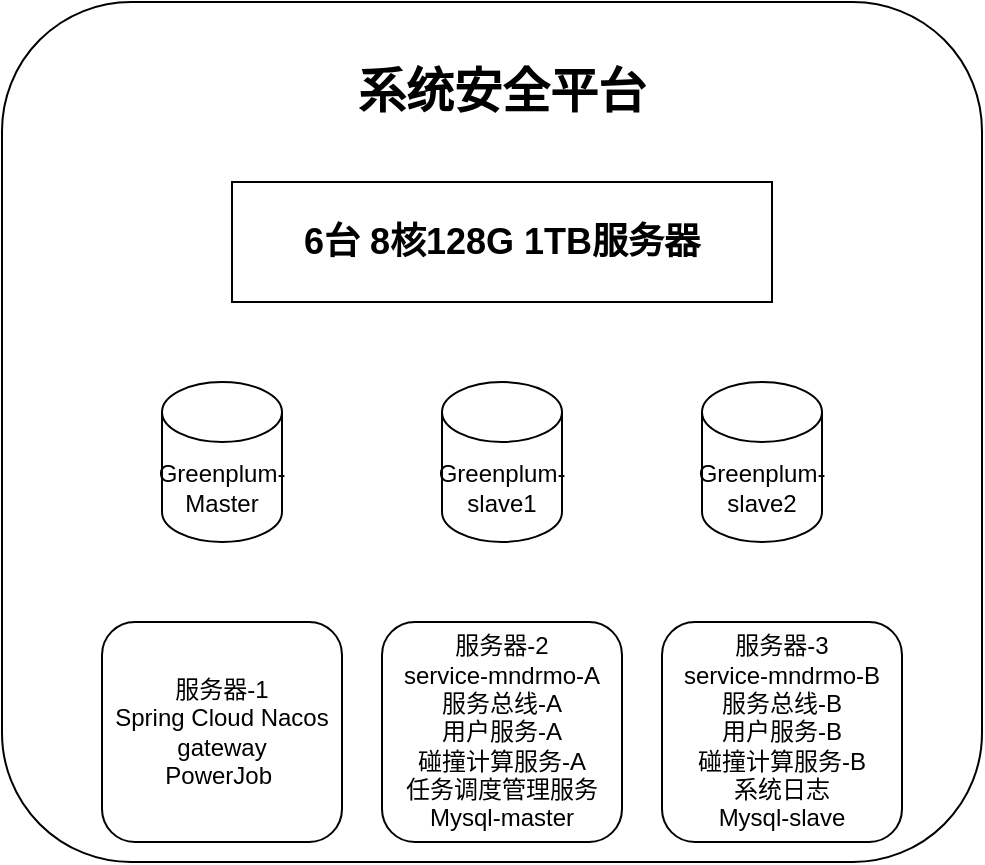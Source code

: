 <mxfile version="21.3.8" type="github">
  <diagram name="第 1 页" id="57VKWFimAm-giDpa9Vvo">
    <mxGraphModel dx="1434" dy="1965" grid="1" gridSize="10" guides="1" tooltips="1" connect="1" arrows="1" fold="1" page="1" pageScale="1" pageWidth="827" pageHeight="1169" math="0" shadow="0">
      <root>
        <mxCell id="0" />
        <mxCell id="1" parent="0" />
        <mxCell id="Q4yskE-vJg5lGiYmxyW3-10" value="" style="rounded=1;whiteSpace=wrap;html=1;" vertex="1" parent="1">
          <mxGeometry x="50" y="-40" width="490" height="430" as="geometry" />
        </mxCell>
        <mxCell id="Q4yskE-vJg5lGiYmxyW3-1" value="&lt;b&gt;&lt;font style=&quot;font-size: 18px;&quot;&gt;6台 8核128G 1TB服务器&lt;/font&gt;&lt;/b&gt;" style="rounded=0;whiteSpace=wrap;html=1;" vertex="1" parent="1">
          <mxGeometry x="165" y="50" width="270" height="60" as="geometry" />
        </mxCell>
        <mxCell id="Q4yskE-vJg5lGiYmxyW3-2" value="Greenplum-Master" style="shape=cylinder3;whiteSpace=wrap;html=1;boundedLbl=1;backgroundOutline=1;size=15;" vertex="1" parent="1">
          <mxGeometry x="130" y="150" width="60" height="80" as="geometry" />
        </mxCell>
        <mxCell id="Q4yskE-vJg5lGiYmxyW3-3" value="Greenplum-slave1" style="shape=cylinder3;whiteSpace=wrap;html=1;boundedLbl=1;backgroundOutline=1;size=15;" vertex="1" parent="1">
          <mxGeometry x="270" y="150" width="60" height="80" as="geometry" />
        </mxCell>
        <mxCell id="Q4yskE-vJg5lGiYmxyW3-5" value="Greenplum-slave2" style="shape=cylinder3;whiteSpace=wrap;html=1;boundedLbl=1;backgroundOutline=1;size=15;" vertex="1" parent="1">
          <mxGeometry x="400" y="150" width="60" height="80" as="geometry" />
        </mxCell>
        <mxCell id="Q4yskE-vJg5lGiYmxyW3-6" value="服务器-1&lt;br&gt;Spring Cloud Nacos&lt;br&gt;gateway&lt;br&gt;PowerJob&amp;nbsp;" style="rounded=1;whiteSpace=wrap;html=1;" vertex="1" parent="1">
          <mxGeometry x="100" y="270" width="120" height="110" as="geometry" />
        </mxCell>
        <mxCell id="Q4yskE-vJg5lGiYmxyW3-8" value="服务器-2&lt;br&gt;service-mndrmo-A&lt;br&gt;服务总线-A&lt;br&gt;用户服务-A&lt;br&gt;碰撞计算服务-A&lt;br&gt;任务调度管理服务&lt;br&gt;Mysql-master" style="rounded=1;whiteSpace=wrap;html=1;" vertex="1" parent="1">
          <mxGeometry x="240" y="270" width="120" height="110" as="geometry" />
        </mxCell>
        <mxCell id="Q4yskE-vJg5lGiYmxyW3-9" value="服务器-3&lt;br&gt;service-mndrmo-B&lt;br&gt;服务总线-B&lt;br&gt;用户服务-B&lt;br&gt;碰撞计算服务-B&lt;br&gt;系统日志&lt;br&gt;Mysql-slave" style="rounded=1;whiteSpace=wrap;html=1;" vertex="1" parent="1">
          <mxGeometry x="380" y="270" width="120" height="110" as="geometry" />
        </mxCell>
        <mxCell id="Q4yskE-vJg5lGiYmxyW3-11" value="&lt;b&gt;&lt;font style=&quot;font-size: 24px;&quot;&gt;系统安全平台&lt;/font&gt;&lt;/b&gt;" style="text;html=1;strokeColor=none;fillColor=none;align=center;verticalAlign=middle;whiteSpace=wrap;rounded=0;" vertex="1" parent="1">
          <mxGeometry x="175" y="-10" width="250" height="30" as="geometry" />
        </mxCell>
      </root>
    </mxGraphModel>
  </diagram>
</mxfile>
